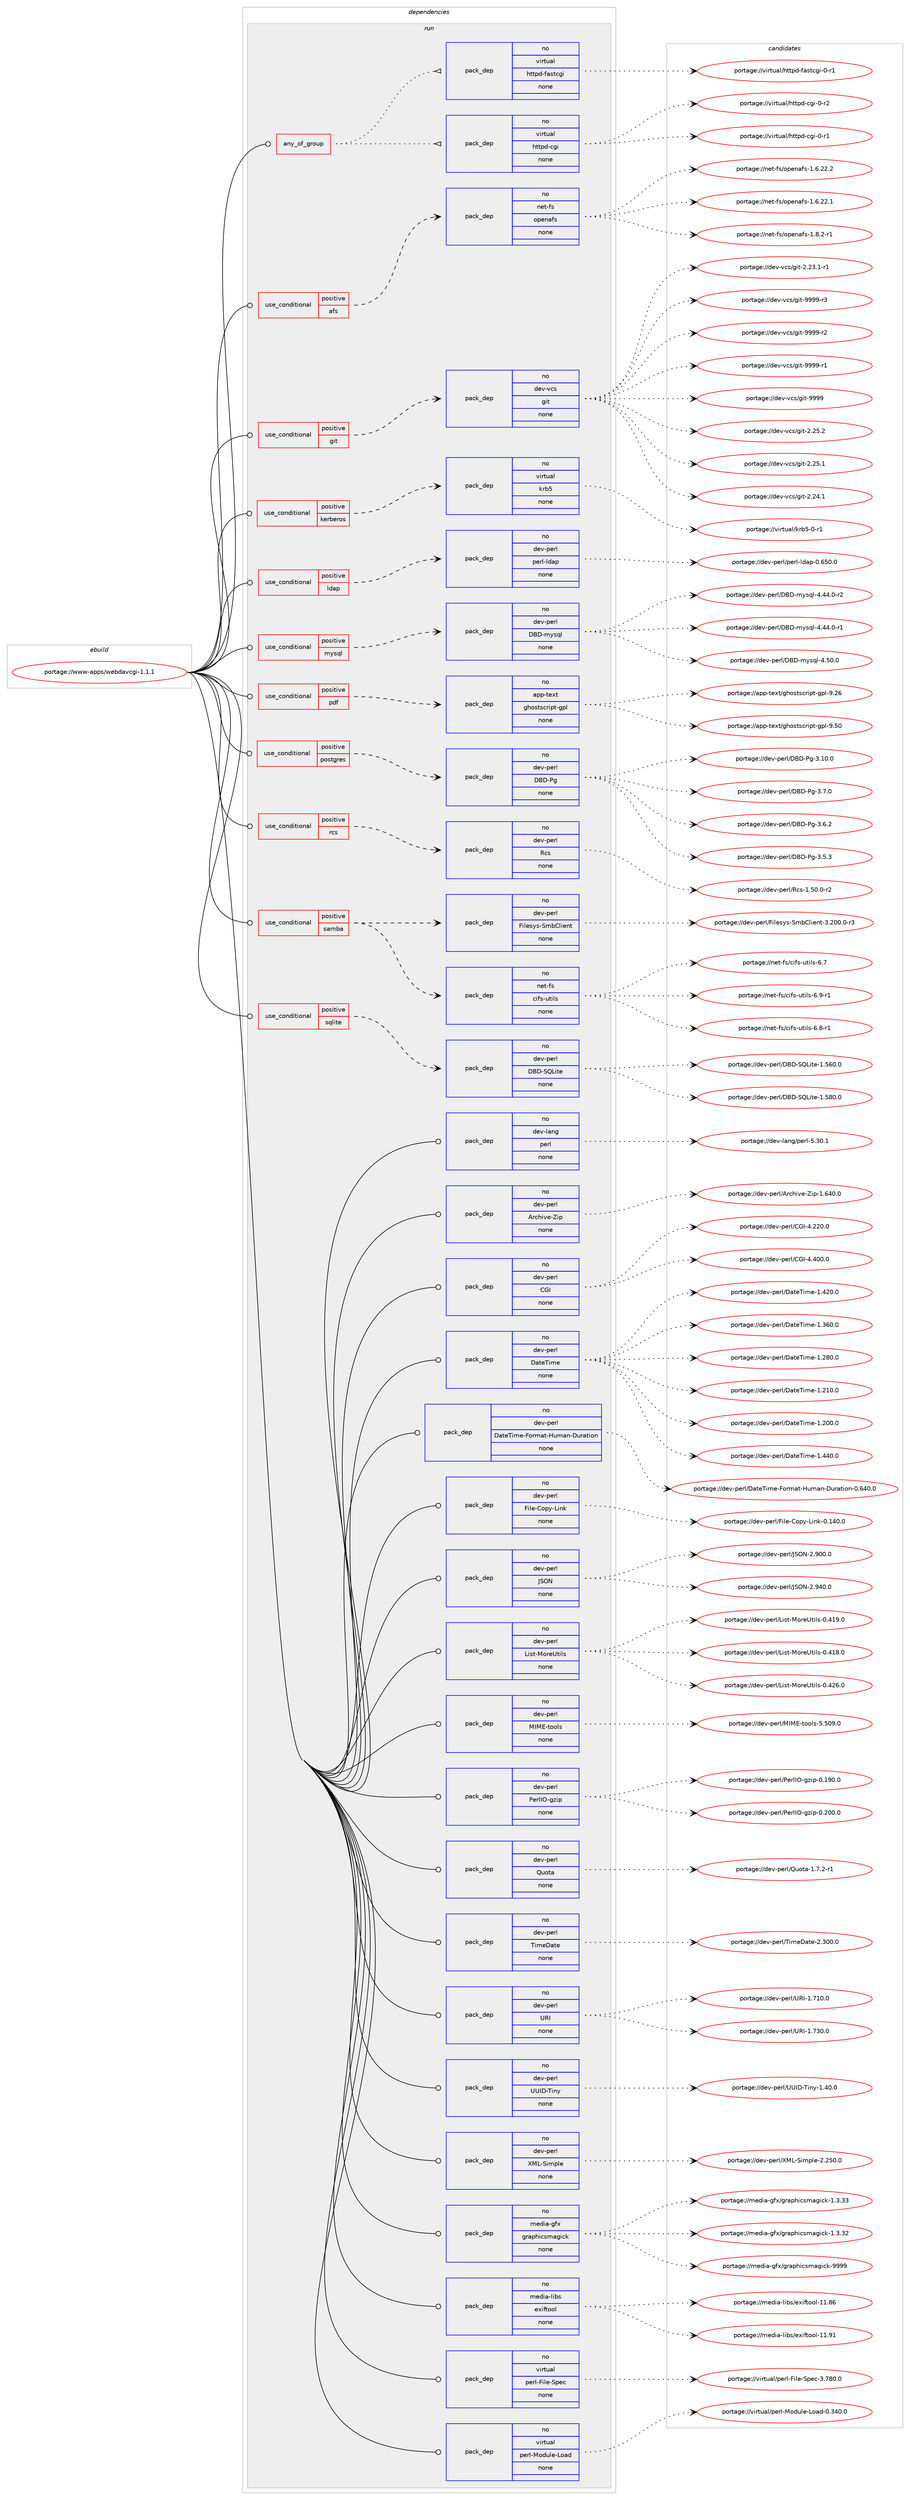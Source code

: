 digraph prolog {

# *************
# Graph options
# *************

newrank=true;
concentrate=true;
compound=true;
graph [rankdir=LR,fontname=Helvetica,fontsize=10,ranksep=1.5];#, ranksep=2.5, nodesep=0.2];
edge  [arrowhead=vee];
node  [fontname=Helvetica,fontsize=10];

# **********
# The ebuild
# **********

subgraph cluster_leftcol {
color=gray;
rank=same;
label=<<i>ebuild</i>>;
id [label="portage://www-apps/webdavcgi-1.1.1", color=red, width=4, href="../www-apps/webdavcgi-1.1.1.svg"];
}

# ****************
# The dependencies
# ****************

subgraph cluster_midcol {
color=gray;
label=<<i>dependencies</i>>;
subgraph cluster_compile {
fillcolor="#eeeeee";
style=filled;
label=<<i>compile</i>>;
}
subgraph cluster_compileandrun {
fillcolor="#eeeeee";
style=filled;
label=<<i>compile and run</i>>;
}
subgraph cluster_run {
fillcolor="#eeeeee";
style=filled;
label=<<i>run</i>>;
subgraph any39 {
dependency6268 [label=<<TABLE BORDER="0" CELLBORDER="1" CELLSPACING="0" CELLPADDING="4"><TR><TD CELLPADDING="10">any_of_group</TD></TR></TABLE>>, shape=none, color=red];subgraph pack5376 {
dependency6269 [label=<<TABLE BORDER="0" CELLBORDER="1" CELLSPACING="0" CELLPADDING="4" WIDTH="220"><TR><TD ROWSPAN="6" CELLPADDING="30">pack_dep</TD></TR><TR><TD WIDTH="110">no</TD></TR><TR><TD>virtual</TD></TR><TR><TD>httpd-cgi</TD></TR><TR><TD>none</TD></TR><TR><TD></TD></TR></TABLE>>, shape=none, color=blue];
}
dependency6268:e -> dependency6269:w [weight=20,style="dotted",arrowhead="oinv"];
subgraph pack5377 {
dependency6270 [label=<<TABLE BORDER="0" CELLBORDER="1" CELLSPACING="0" CELLPADDING="4" WIDTH="220"><TR><TD ROWSPAN="6" CELLPADDING="30">pack_dep</TD></TR><TR><TD WIDTH="110">no</TD></TR><TR><TD>virtual</TD></TR><TR><TD>httpd-fastcgi</TD></TR><TR><TD>none</TD></TR><TR><TD></TD></TR></TABLE>>, shape=none, color=blue];
}
dependency6268:e -> dependency6270:w [weight=20,style="dotted",arrowhead="oinv"];
}
id:e -> dependency6268:w [weight=20,style="solid",arrowhead="odot"];
subgraph cond853 {
dependency6271 [label=<<TABLE BORDER="0" CELLBORDER="1" CELLSPACING="0" CELLPADDING="4"><TR><TD ROWSPAN="3" CELLPADDING="10">use_conditional</TD></TR><TR><TD>positive</TD></TR><TR><TD>afs</TD></TR></TABLE>>, shape=none, color=red];
subgraph pack5378 {
dependency6272 [label=<<TABLE BORDER="0" CELLBORDER="1" CELLSPACING="0" CELLPADDING="4" WIDTH="220"><TR><TD ROWSPAN="6" CELLPADDING="30">pack_dep</TD></TR><TR><TD WIDTH="110">no</TD></TR><TR><TD>net-fs</TD></TR><TR><TD>openafs</TD></TR><TR><TD>none</TD></TR><TR><TD></TD></TR></TABLE>>, shape=none, color=blue];
}
dependency6271:e -> dependency6272:w [weight=20,style="dashed",arrowhead="vee"];
}
id:e -> dependency6271:w [weight=20,style="solid",arrowhead="odot"];
subgraph cond854 {
dependency6273 [label=<<TABLE BORDER="0" CELLBORDER="1" CELLSPACING="0" CELLPADDING="4"><TR><TD ROWSPAN="3" CELLPADDING="10">use_conditional</TD></TR><TR><TD>positive</TD></TR><TR><TD>git</TD></TR></TABLE>>, shape=none, color=red];
subgraph pack5379 {
dependency6274 [label=<<TABLE BORDER="0" CELLBORDER="1" CELLSPACING="0" CELLPADDING="4" WIDTH="220"><TR><TD ROWSPAN="6" CELLPADDING="30">pack_dep</TD></TR><TR><TD WIDTH="110">no</TD></TR><TR><TD>dev-vcs</TD></TR><TR><TD>git</TD></TR><TR><TD>none</TD></TR><TR><TD></TD></TR></TABLE>>, shape=none, color=blue];
}
dependency6273:e -> dependency6274:w [weight=20,style="dashed",arrowhead="vee"];
}
id:e -> dependency6273:w [weight=20,style="solid",arrowhead="odot"];
subgraph cond855 {
dependency6275 [label=<<TABLE BORDER="0" CELLBORDER="1" CELLSPACING="0" CELLPADDING="4"><TR><TD ROWSPAN="3" CELLPADDING="10">use_conditional</TD></TR><TR><TD>positive</TD></TR><TR><TD>kerberos</TD></TR></TABLE>>, shape=none, color=red];
subgraph pack5380 {
dependency6276 [label=<<TABLE BORDER="0" CELLBORDER="1" CELLSPACING="0" CELLPADDING="4" WIDTH="220"><TR><TD ROWSPAN="6" CELLPADDING="30">pack_dep</TD></TR><TR><TD WIDTH="110">no</TD></TR><TR><TD>virtual</TD></TR><TR><TD>krb5</TD></TR><TR><TD>none</TD></TR><TR><TD></TD></TR></TABLE>>, shape=none, color=blue];
}
dependency6275:e -> dependency6276:w [weight=20,style="dashed",arrowhead="vee"];
}
id:e -> dependency6275:w [weight=20,style="solid",arrowhead="odot"];
subgraph cond856 {
dependency6277 [label=<<TABLE BORDER="0" CELLBORDER="1" CELLSPACING="0" CELLPADDING="4"><TR><TD ROWSPAN="3" CELLPADDING="10">use_conditional</TD></TR><TR><TD>positive</TD></TR><TR><TD>ldap</TD></TR></TABLE>>, shape=none, color=red];
subgraph pack5381 {
dependency6278 [label=<<TABLE BORDER="0" CELLBORDER="1" CELLSPACING="0" CELLPADDING="4" WIDTH="220"><TR><TD ROWSPAN="6" CELLPADDING="30">pack_dep</TD></TR><TR><TD WIDTH="110">no</TD></TR><TR><TD>dev-perl</TD></TR><TR><TD>perl-ldap</TD></TR><TR><TD>none</TD></TR><TR><TD></TD></TR></TABLE>>, shape=none, color=blue];
}
dependency6277:e -> dependency6278:w [weight=20,style="dashed",arrowhead="vee"];
}
id:e -> dependency6277:w [weight=20,style="solid",arrowhead="odot"];
subgraph cond857 {
dependency6279 [label=<<TABLE BORDER="0" CELLBORDER="1" CELLSPACING="0" CELLPADDING="4"><TR><TD ROWSPAN="3" CELLPADDING="10">use_conditional</TD></TR><TR><TD>positive</TD></TR><TR><TD>mysql</TD></TR></TABLE>>, shape=none, color=red];
subgraph pack5382 {
dependency6280 [label=<<TABLE BORDER="0" CELLBORDER="1" CELLSPACING="0" CELLPADDING="4" WIDTH="220"><TR><TD ROWSPAN="6" CELLPADDING="30">pack_dep</TD></TR><TR><TD WIDTH="110">no</TD></TR><TR><TD>dev-perl</TD></TR><TR><TD>DBD-mysql</TD></TR><TR><TD>none</TD></TR><TR><TD></TD></TR></TABLE>>, shape=none, color=blue];
}
dependency6279:e -> dependency6280:w [weight=20,style="dashed",arrowhead="vee"];
}
id:e -> dependency6279:w [weight=20,style="solid",arrowhead="odot"];
subgraph cond858 {
dependency6281 [label=<<TABLE BORDER="0" CELLBORDER="1" CELLSPACING="0" CELLPADDING="4"><TR><TD ROWSPAN="3" CELLPADDING="10">use_conditional</TD></TR><TR><TD>positive</TD></TR><TR><TD>pdf</TD></TR></TABLE>>, shape=none, color=red];
subgraph pack5383 {
dependency6282 [label=<<TABLE BORDER="0" CELLBORDER="1" CELLSPACING="0" CELLPADDING="4" WIDTH="220"><TR><TD ROWSPAN="6" CELLPADDING="30">pack_dep</TD></TR><TR><TD WIDTH="110">no</TD></TR><TR><TD>app-text</TD></TR><TR><TD>ghostscript-gpl</TD></TR><TR><TD>none</TD></TR><TR><TD></TD></TR></TABLE>>, shape=none, color=blue];
}
dependency6281:e -> dependency6282:w [weight=20,style="dashed",arrowhead="vee"];
}
id:e -> dependency6281:w [weight=20,style="solid",arrowhead="odot"];
subgraph cond859 {
dependency6283 [label=<<TABLE BORDER="0" CELLBORDER="1" CELLSPACING="0" CELLPADDING="4"><TR><TD ROWSPAN="3" CELLPADDING="10">use_conditional</TD></TR><TR><TD>positive</TD></TR><TR><TD>postgres</TD></TR></TABLE>>, shape=none, color=red];
subgraph pack5384 {
dependency6284 [label=<<TABLE BORDER="0" CELLBORDER="1" CELLSPACING="0" CELLPADDING="4" WIDTH="220"><TR><TD ROWSPAN="6" CELLPADDING="30">pack_dep</TD></TR><TR><TD WIDTH="110">no</TD></TR><TR><TD>dev-perl</TD></TR><TR><TD>DBD-Pg</TD></TR><TR><TD>none</TD></TR><TR><TD></TD></TR></TABLE>>, shape=none, color=blue];
}
dependency6283:e -> dependency6284:w [weight=20,style="dashed",arrowhead="vee"];
}
id:e -> dependency6283:w [weight=20,style="solid",arrowhead="odot"];
subgraph cond860 {
dependency6285 [label=<<TABLE BORDER="0" CELLBORDER="1" CELLSPACING="0" CELLPADDING="4"><TR><TD ROWSPAN="3" CELLPADDING="10">use_conditional</TD></TR><TR><TD>positive</TD></TR><TR><TD>rcs</TD></TR></TABLE>>, shape=none, color=red];
subgraph pack5385 {
dependency6286 [label=<<TABLE BORDER="0" CELLBORDER="1" CELLSPACING="0" CELLPADDING="4" WIDTH="220"><TR><TD ROWSPAN="6" CELLPADDING="30">pack_dep</TD></TR><TR><TD WIDTH="110">no</TD></TR><TR><TD>dev-perl</TD></TR><TR><TD>Rcs</TD></TR><TR><TD>none</TD></TR><TR><TD></TD></TR></TABLE>>, shape=none, color=blue];
}
dependency6285:e -> dependency6286:w [weight=20,style="dashed",arrowhead="vee"];
}
id:e -> dependency6285:w [weight=20,style="solid",arrowhead="odot"];
subgraph cond861 {
dependency6287 [label=<<TABLE BORDER="0" CELLBORDER="1" CELLSPACING="0" CELLPADDING="4"><TR><TD ROWSPAN="3" CELLPADDING="10">use_conditional</TD></TR><TR><TD>positive</TD></TR><TR><TD>samba</TD></TR></TABLE>>, shape=none, color=red];
subgraph pack5386 {
dependency6288 [label=<<TABLE BORDER="0" CELLBORDER="1" CELLSPACING="0" CELLPADDING="4" WIDTH="220"><TR><TD ROWSPAN="6" CELLPADDING="30">pack_dep</TD></TR><TR><TD WIDTH="110">no</TD></TR><TR><TD>net-fs</TD></TR><TR><TD>cifs-utils</TD></TR><TR><TD>none</TD></TR><TR><TD></TD></TR></TABLE>>, shape=none, color=blue];
}
dependency6287:e -> dependency6288:w [weight=20,style="dashed",arrowhead="vee"];
subgraph pack5387 {
dependency6289 [label=<<TABLE BORDER="0" CELLBORDER="1" CELLSPACING="0" CELLPADDING="4" WIDTH="220"><TR><TD ROWSPAN="6" CELLPADDING="30">pack_dep</TD></TR><TR><TD WIDTH="110">no</TD></TR><TR><TD>dev-perl</TD></TR><TR><TD>Filesys-SmbClient</TD></TR><TR><TD>none</TD></TR><TR><TD></TD></TR></TABLE>>, shape=none, color=blue];
}
dependency6287:e -> dependency6289:w [weight=20,style="dashed",arrowhead="vee"];
}
id:e -> dependency6287:w [weight=20,style="solid",arrowhead="odot"];
subgraph cond862 {
dependency6290 [label=<<TABLE BORDER="0" CELLBORDER="1" CELLSPACING="0" CELLPADDING="4"><TR><TD ROWSPAN="3" CELLPADDING="10">use_conditional</TD></TR><TR><TD>positive</TD></TR><TR><TD>sqlite</TD></TR></TABLE>>, shape=none, color=red];
subgraph pack5388 {
dependency6291 [label=<<TABLE BORDER="0" CELLBORDER="1" CELLSPACING="0" CELLPADDING="4" WIDTH="220"><TR><TD ROWSPAN="6" CELLPADDING="30">pack_dep</TD></TR><TR><TD WIDTH="110">no</TD></TR><TR><TD>dev-perl</TD></TR><TR><TD>DBD-SQLite</TD></TR><TR><TD>none</TD></TR><TR><TD></TD></TR></TABLE>>, shape=none, color=blue];
}
dependency6290:e -> dependency6291:w [weight=20,style="dashed",arrowhead="vee"];
}
id:e -> dependency6290:w [weight=20,style="solid",arrowhead="odot"];
subgraph pack5389 {
dependency6292 [label=<<TABLE BORDER="0" CELLBORDER="1" CELLSPACING="0" CELLPADDING="4" WIDTH="220"><TR><TD ROWSPAN="6" CELLPADDING="30">pack_dep</TD></TR><TR><TD WIDTH="110">no</TD></TR><TR><TD>dev-lang</TD></TR><TR><TD>perl</TD></TR><TR><TD>none</TD></TR><TR><TD></TD></TR></TABLE>>, shape=none, color=blue];
}
id:e -> dependency6292:w [weight=20,style="solid",arrowhead="odot"];
subgraph pack5390 {
dependency6293 [label=<<TABLE BORDER="0" CELLBORDER="1" CELLSPACING="0" CELLPADDING="4" WIDTH="220"><TR><TD ROWSPAN="6" CELLPADDING="30">pack_dep</TD></TR><TR><TD WIDTH="110">no</TD></TR><TR><TD>dev-perl</TD></TR><TR><TD>Archive-Zip</TD></TR><TR><TD>none</TD></TR><TR><TD></TD></TR></TABLE>>, shape=none, color=blue];
}
id:e -> dependency6293:w [weight=20,style="solid",arrowhead="odot"];
subgraph pack5391 {
dependency6294 [label=<<TABLE BORDER="0" CELLBORDER="1" CELLSPACING="0" CELLPADDING="4" WIDTH="220"><TR><TD ROWSPAN="6" CELLPADDING="30">pack_dep</TD></TR><TR><TD WIDTH="110">no</TD></TR><TR><TD>dev-perl</TD></TR><TR><TD>CGI</TD></TR><TR><TD>none</TD></TR><TR><TD></TD></TR></TABLE>>, shape=none, color=blue];
}
id:e -> dependency6294:w [weight=20,style="solid",arrowhead="odot"];
subgraph pack5392 {
dependency6295 [label=<<TABLE BORDER="0" CELLBORDER="1" CELLSPACING="0" CELLPADDING="4" WIDTH="220"><TR><TD ROWSPAN="6" CELLPADDING="30">pack_dep</TD></TR><TR><TD WIDTH="110">no</TD></TR><TR><TD>dev-perl</TD></TR><TR><TD>DateTime</TD></TR><TR><TD>none</TD></TR><TR><TD></TD></TR></TABLE>>, shape=none, color=blue];
}
id:e -> dependency6295:w [weight=20,style="solid",arrowhead="odot"];
subgraph pack5393 {
dependency6296 [label=<<TABLE BORDER="0" CELLBORDER="1" CELLSPACING="0" CELLPADDING="4" WIDTH="220"><TR><TD ROWSPAN="6" CELLPADDING="30">pack_dep</TD></TR><TR><TD WIDTH="110">no</TD></TR><TR><TD>dev-perl</TD></TR><TR><TD>DateTime-Format-Human-Duration</TD></TR><TR><TD>none</TD></TR><TR><TD></TD></TR></TABLE>>, shape=none, color=blue];
}
id:e -> dependency6296:w [weight=20,style="solid",arrowhead="odot"];
subgraph pack5394 {
dependency6297 [label=<<TABLE BORDER="0" CELLBORDER="1" CELLSPACING="0" CELLPADDING="4" WIDTH="220"><TR><TD ROWSPAN="6" CELLPADDING="30">pack_dep</TD></TR><TR><TD WIDTH="110">no</TD></TR><TR><TD>dev-perl</TD></TR><TR><TD>File-Copy-Link</TD></TR><TR><TD>none</TD></TR><TR><TD></TD></TR></TABLE>>, shape=none, color=blue];
}
id:e -> dependency6297:w [weight=20,style="solid",arrowhead="odot"];
subgraph pack5395 {
dependency6298 [label=<<TABLE BORDER="0" CELLBORDER="1" CELLSPACING="0" CELLPADDING="4" WIDTH="220"><TR><TD ROWSPAN="6" CELLPADDING="30">pack_dep</TD></TR><TR><TD WIDTH="110">no</TD></TR><TR><TD>dev-perl</TD></TR><TR><TD>JSON</TD></TR><TR><TD>none</TD></TR><TR><TD></TD></TR></TABLE>>, shape=none, color=blue];
}
id:e -> dependency6298:w [weight=20,style="solid",arrowhead="odot"];
subgraph pack5396 {
dependency6299 [label=<<TABLE BORDER="0" CELLBORDER="1" CELLSPACING="0" CELLPADDING="4" WIDTH="220"><TR><TD ROWSPAN="6" CELLPADDING="30">pack_dep</TD></TR><TR><TD WIDTH="110">no</TD></TR><TR><TD>dev-perl</TD></TR><TR><TD>List-MoreUtils</TD></TR><TR><TD>none</TD></TR><TR><TD></TD></TR></TABLE>>, shape=none, color=blue];
}
id:e -> dependency6299:w [weight=20,style="solid",arrowhead="odot"];
subgraph pack5397 {
dependency6300 [label=<<TABLE BORDER="0" CELLBORDER="1" CELLSPACING="0" CELLPADDING="4" WIDTH="220"><TR><TD ROWSPAN="6" CELLPADDING="30">pack_dep</TD></TR><TR><TD WIDTH="110">no</TD></TR><TR><TD>dev-perl</TD></TR><TR><TD>MIME-tools</TD></TR><TR><TD>none</TD></TR><TR><TD></TD></TR></TABLE>>, shape=none, color=blue];
}
id:e -> dependency6300:w [weight=20,style="solid",arrowhead="odot"];
subgraph pack5398 {
dependency6301 [label=<<TABLE BORDER="0" CELLBORDER="1" CELLSPACING="0" CELLPADDING="4" WIDTH="220"><TR><TD ROWSPAN="6" CELLPADDING="30">pack_dep</TD></TR><TR><TD WIDTH="110">no</TD></TR><TR><TD>dev-perl</TD></TR><TR><TD>PerlIO-gzip</TD></TR><TR><TD>none</TD></TR><TR><TD></TD></TR></TABLE>>, shape=none, color=blue];
}
id:e -> dependency6301:w [weight=20,style="solid",arrowhead="odot"];
subgraph pack5399 {
dependency6302 [label=<<TABLE BORDER="0" CELLBORDER="1" CELLSPACING="0" CELLPADDING="4" WIDTH="220"><TR><TD ROWSPAN="6" CELLPADDING="30">pack_dep</TD></TR><TR><TD WIDTH="110">no</TD></TR><TR><TD>dev-perl</TD></TR><TR><TD>Quota</TD></TR><TR><TD>none</TD></TR><TR><TD></TD></TR></TABLE>>, shape=none, color=blue];
}
id:e -> dependency6302:w [weight=20,style="solid",arrowhead="odot"];
subgraph pack5400 {
dependency6303 [label=<<TABLE BORDER="0" CELLBORDER="1" CELLSPACING="0" CELLPADDING="4" WIDTH="220"><TR><TD ROWSPAN="6" CELLPADDING="30">pack_dep</TD></TR><TR><TD WIDTH="110">no</TD></TR><TR><TD>dev-perl</TD></TR><TR><TD>TimeDate</TD></TR><TR><TD>none</TD></TR><TR><TD></TD></TR></TABLE>>, shape=none, color=blue];
}
id:e -> dependency6303:w [weight=20,style="solid",arrowhead="odot"];
subgraph pack5401 {
dependency6304 [label=<<TABLE BORDER="0" CELLBORDER="1" CELLSPACING="0" CELLPADDING="4" WIDTH="220"><TR><TD ROWSPAN="6" CELLPADDING="30">pack_dep</TD></TR><TR><TD WIDTH="110">no</TD></TR><TR><TD>dev-perl</TD></TR><TR><TD>URI</TD></TR><TR><TD>none</TD></TR><TR><TD></TD></TR></TABLE>>, shape=none, color=blue];
}
id:e -> dependency6304:w [weight=20,style="solid",arrowhead="odot"];
subgraph pack5402 {
dependency6305 [label=<<TABLE BORDER="0" CELLBORDER="1" CELLSPACING="0" CELLPADDING="4" WIDTH="220"><TR><TD ROWSPAN="6" CELLPADDING="30">pack_dep</TD></TR><TR><TD WIDTH="110">no</TD></TR><TR><TD>dev-perl</TD></TR><TR><TD>UUID-Tiny</TD></TR><TR><TD>none</TD></TR><TR><TD></TD></TR></TABLE>>, shape=none, color=blue];
}
id:e -> dependency6305:w [weight=20,style="solid",arrowhead="odot"];
subgraph pack5403 {
dependency6306 [label=<<TABLE BORDER="0" CELLBORDER="1" CELLSPACING="0" CELLPADDING="4" WIDTH="220"><TR><TD ROWSPAN="6" CELLPADDING="30">pack_dep</TD></TR><TR><TD WIDTH="110">no</TD></TR><TR><TD>dev-perl</TD></TR><TR><TD>XML-Simple</TD></TR><TR><TD>none</TD></TR><TR><TD></TD></TR></TABLE>>, shape=none, color=blue];
}
id:e -> dependency6306:w [weight=20,style="solid",arrowhead="odot"];
subgraph pack5404 {
dependency6307 [label=<<TABLE BORDER="0" CELLBORDER="1" CELLSPACING="0" CELLPADDING="4" WIDTH="220"><TR><TD ROWSPAN="6" CELLPADDING="30">pack_dep</TD></TR><TR><TD WIDTH="110">no</TD></TR><TR><TD>media-gfx</TD></TR><TR><TD>graphicsmagick</TD></TR><TR><TD>none</TD></TR><TR><TD></TD></TR></TABLE>>, shape=none, color=blue];
}
id:e -> dependency6307:w [weight=20,style="solid",arrowhead="odot"];
subgraph pack5405 {
dependency6308 [label=<<TABLE BORDER="0" CELLBORDER="1" CELLSPACING="0" CELLPADDING="4" WIDTH="220"><TR><TD ROWSPAN="6" CELLPADDING="30">pack_dep</TD></TR><TR><TD WIDTH="110">no</TD></TR><TR><TD>media-libs</TD></TR><TR><TD>exiftool</TD></TR><TR><TD>none</TD></TR><TR><TD></TD></TR></TABLE>>, shape=none, color=blue];
}
id:e -> dependency6308:w [weight=20,style="solid",arrowhead="odot"];
subgraph pack5406 {
dependency6309 [label=<<TABLE BORDER="0" CELLBORDER="1" CELLSPACING="0" CELLPADDING="4" WIDTH="220"><TR><TD ROWSPAN="6" CELLPADDING="30">pack_dep</TD></TR><TR><TD WIDTH="110">no</TD></TR><TR><TD>virtual</TD></TR><TR><TD>perl-File-Spec</TD></TR><TR><TD>none</TD></TR><TR><TD></TD></TR></TABLE>>, shape=none, color=blue];
}
id:e -> dependency6309:w [weight=20,style="solid",arrowhead="odot"];
subgraph pack5407 {
dependency6310 [label=<<TABLE BORDER="0" CELLBORDER="1" CELLSPACING="0" CELLPADDING="4" WIDTH="220"><TR><TD ROWSPAN="6" CELLPADDING="30">pack_dep</TD></TR><TR><TD WIDTH="110">no</TD></TR><TR><TD>virtual</TD></TR><TR><TD>perl-Module-Load</TD></TR><TR><TD>none</TD></TR><TR><TD></TD></TR></TABLE>>, shape=none, color=blue];
}
id:e -> dependency6310:w [weight=20,style="solid",arrowhead="odot"];
}
}

# **************
# The candidates
# **************

subgraph cluster_choices {
rank=same;
color=gray;
label=<<i>candidates</i>>;

subgraph choice5376 {
color=black;
nodesep=1;
choice1181051141161179710847104116116112100459910310545484511450 [label="portage://virtual/httpd-cgi-0-r2", color=red, width=4,href="../virtual/httpd-cgi-0-r2.svg"];
choice1181051141161179710847104116116112100459910310545484511449 [label="portage://virtual/httpd-cgi-0-r1", color=red, width=4,href="../virtual/httpd-cgi-0-r1.svg"];
dependency6269:e -> choice1181051141161179710847104116116112100459910310545484511450:w [style=dotted,weight="100"];
dependency6269:e -> choice1181051141161179710847104116116112100459910310545484511449:w [style=dotted,weight="100"];
}
subgraph choice5377 {
color=black;
nodesep=1;
choice118105114116117971084710411611611210045102971151169910310545484511449 [label="portage://virtual/httpd-fastcgi-0-r1", color=red, width=4,href="../virtual/httpd-fastcgi-0-r1.svg"];
dependency6270:e -> choice118105114116117971084710411611611210045102971151169910310545484511449:w [style=dotted,weight="100"];
}
subgraph choice5378 {
color=black;
nodesep=1;
choice1101011164510211547111112101110971021154549465646504511449 [label="portage://net-fs/openafs-1.8.2-r1", color=red, width=4,href="../net-fs/openafs-1.8.2-r1.svg"];
choice110101116451021154711111210111097102115454946544650504650 [label="portage://net-fs/openafs-1.6.22.2", color=red, width=4,href="../net-fs/openafs-1.6.22.2.svg"];
choice110101116451021154711111210111097102115454946544650504649 [label="portage://net-fs/openafs-1.6.22.1", color=red, width=4,href="../net-fs/openafs-1.6.22.1.svg"];
dependency6272:e -> choice1101011164510211547111112101110971021154549465646504511449:w [style=dotted,weight="100"];
dependency6272:e -> choice110101116451021154711111210111097102115454946544650504650:w [style=dotted,weight="100"];
dependency6272:e -> choice110101116451021154711111210111097102115454946544650504649:w [style=dotted,weight="100"];
}
subgraph choice5379 {
color=black;
nodesep=1;
choice10010111845118991154710310511645575757574511451 [label="portage://dev-vcs/git-9999-r3", color=red, width=4,href="../dev-vcs/git-9999-r3.svg"];
choice10010111845118991154710310511645575757574511450 [label="portage://dev-vcs/git-9999-r2", color=red, width=4,href="../dev-vcs/git-9999-r2.svg"];
choice10010111845118991154710310511645575757574511449 [label="portage://dev-vcs/git-9999-r1", color=red, width=4,href="../dev-vcs/git-9999-r1.svg"];
choice1001011184511899115471031051164557575757 [label="portage://dev-vcs/git-9999", color=red, width=4,href="../dev-vcs/git-9999.svg"];
choice10010111845118991154710310511645504650534650 [label="portage://dev-vcs/git-2.25.2", color=red, width=4,href="../dev-vcs/git-2.25.2.svg"];
choice10010111845118991154710310511645504650534649 [label="portage://dev-vcs/git-2.25.1", color=red, width=4,href="../dev-vcs/git-2.25.1.svg"];
choice10010111845118991154710310511645504650524649 [label="portage://dev-vcs/git-2.24.1", color=red, width=4,href="../dev-vcs/git-2.24.1.svg"];
choice100101118451189911547103105116455046505146494511449 [label="portage://dev-vcs/git-2.23.1-r1", color=red, width=4,href="../dev-vcs/git-2.23.1-r1.svg"];
dependency6274:e -> choice10010111845118991154710310511645575757574511451:w [style=dotted,weight="100"];
dependency6274:e -> choice10010111845118991154710310511645575757574511450:w [style=dotted,weight="100"];
dependency6274:e -> choice10010111845118991154710310511645575757574511449:w [style=dotted,weight="100"];
dependency6274:e -> choice1001011184511899115471031051164557575757:w [style=dotted,weight="100"];
dependency6274:e -> choice10010111845118991154710310511645504650534650:w [style=dotted,weight="100"];
dependency6274:e -> choice10010111845118991154710310511645504650534649:w [style=dotted,weight="100"];
dependency6274:e -> choice10010111845118991154710310511645504650524649:w [style=dotted,weight="100"];
dependency6274:e -> choice100101118451189911547103105116455046505146494511449:w [style=dotted,weight="100"];
}
subgraph choice5380 {
color=black;
nodesep=1;
choice1181051141161179710847107114985345484511449 [label="portage://virtual/krb5-0-r1", color=red, width=4,href="../virtual/krb5-0-r1.svg"];
dependency6276:e -> choice1181051141161179710847107114985345484511449:w [style=dotted,weight="100"];
}
subgraph choice5381 {
color=black;
nodesep=1;
choice100101118451121011141084711210111410845108100971124548465453484648 [label="portage://dev-perl/perl-ldap-0.650.0", color=red, width=4,href="../dev-perl/perl-ldap-0.650.0.svg"];
dependency6278:e -> choice100101118451121011141084711210111410845108100971124548465453484648:w [style=dotted,weight="100"];
}
subgraph choice5382 {
color=black;
nodesep=1;
choice10010111845112101114108476866684510912111511310845524653484648 [label="portage://dev-perl/DBD-mysql-4.50.0", color=red, width=4,href="../dev-perl/DBD-mysql-4.50.0.svg"];
choice100101118451121011141084768666845109121115113108455246525246484511450 [label="portage://dev-perl/DBD-mysql-4.44.0-r2", color=red, width=4,href="../dev-perl/DBD-mysql-4.44.0-r2.svg"];
choice100101118451121011141084768666845109121115113108455246525246484511449 [label="portage://dev-perl/DBD-mysql-4.44.0-r1", color=red, width=4,href="../dev-perl/DBD-mysql-4.44.0-r1.svg"];
dependency6280:e -> choice10010111845112101114108476866684510912111511310845524653484648:w [style=dotted,weight="100"];
dependency6280:e -> choice100101118451121011141084768666845109121115113108455246525246484511450:w [style=dotted,weight="100"];
dependency6280:e -> choice100101118451121011141084768666845109121115113108455246525246484511449:w [style=dotted,weight="100"];
}
subgraph choice5383 {
color=black;
nodesep=1;
choice97112112451161011201164710310411111511611599114105112116451031121084557465348 [label="portage://app-text/ghostscript-gpl-9.50", color=red, width=4,href="../app-text/ghostscript-gpl-9.50.svg"];
choice97112112451161011201164710310411111511611599114105112116451031121084557465054 [label="portage://app-text/ghostscript-gpl-9.26", color=red, width=4,href="../app-text/ghostscript-gpl-9.26.svg"];
dependency6282:e -> choice97112112451161011201164710310411111511611599114105112116451031121084557465348:w [style=dotted,weight="100"];
dependency6282:e -> choice97112112451161011201164710310411111511611599114105112116451031121084557465054:w [style=dotted,weight="100"];
}
subgraph choice5384 {
color=black;
nodesep=1;
choice10010111845112101114108476866684580103455146554648 [label="portage://dev-perl/DBD-Pg-3.7.0", color=red, width=4,href="../dev-perl/DBD-Pg-3.7.0.svg"];
choice10010111845112101114108476866684580103455146544650 [label="portage://dev-perl/DBD-Pg-3.6.2", color=red, width=4,href="../dev-perl/DBD-Pg-3.6.2.svg"];
choice10010111845112101114108476866684580103455146534651 [label="portage://dev-perl/DBD-Pg-3.5.3", color=red, width=4,href="../dev-perl/DBD-Pg-3.5.3.svg"];
choice1001011184511210111410847686668458010345514649484648 [label="portage://dev-perl/DBD-Pg-3.10.0", color=red, width=4,href="../dev-perl/DBD-Pg-3.10.0.svg"];
dependency6284:e -> choice10010111845112101114108476866684580103455146554648:w [style=dotted,weight="100"];
dependency6284:e -> choice10010111845112101114108476866684580103455146544650:w [style=dotted,weight="100"];
dependency6284:e -> choice10010111845112101114108476866684580103455146534651:w [style=dotted,weight="100"];
dependency6284:e -> choice1001011184511210111410847686668458010345514649484648:w [style=dotted,weight="100"];
}
subgraph choice5385 {
color=black;
nodesep=1;
choice10010111845112101114108478299115454946534846484511450 [label="portage://dev-perl/Rcs-1.50.0-r2", color=red, width=4,href="../dev-perl/Rcs-1.50.0-r2.svg"];
dependency6286:e -> choice10010111845112101114108478299115454946534846484511450:w [style=dotted,weight="100"];
}
subgraph choice5386 {
color=black;
nodesep=1;
choice11010111645102115479910510211545117116105108115455446574511449 [label="portage://net-fs/cifs-utils-6.9-r1", color=red, width=4,href="../net-fs/cifs-utils-6.9-r1.svg"];
choice11010111645102115479910510211545117116105108115455446564511449 [label="portage://net-fs/cifs-utils-6.8-r1", color=red, width=4,href="../net-fs/cifs-utils-6.8-r1.svg"];
choice1101011164510211547991051021154511711610510811545544655 [label="portage://net-fs/cifs-utils-6.7", color=red, width=4,href="../net-fs/cifs-utils-6.7.svg"];
dependency6288:e -> choice11010111645102115479910510211545117116105108115455446574511449:w [style=dotted,weight="100"];
dependency6288:e -> choice11010111645102115479910510211545117116105108115455446564511449:w [style=dotted,weight="100"];
dependency6288:e -> choice1101011164510211547991051021154511711610510811545544655:w [style=dotted,weight="100"];
}
subgraph choice5387 {
color=black;
nodesep=1;
choice1001011184511210111410847701051081011151211154583109986710810510111011645514650484846484511451 [label="portage://dev-perl/Filesys-SmbClient-3.200.0-r3", color=red, width=4,href="../dev-perl/Filesys-SmbClient-3.200.0-r3.svg"];
dependency6289:e -> choice1001011184511210111410847701051081011151211154583109986710810510111011645514650484846484511451:w [style=dotted,weight="100"];
}
subgraph choice5388 {
color=black;
nodesep=1;
choice1001011184511210111410847686668458381761051161014549465356484648 [label="portage://dev-perl/DBD-SQLite-1.580.0", color=red, width=4,href="../dev-perl/DBD-SQLite-1.580.0.svg"];
choice1001011184511210111410847686668458381761051161014549465354484648 [label="portage://dev-perl/DBD-SQLite-1.560.0", color=red, width=4,href="../dev-perl/DBD-SQLite-1.560.0.svg"];
dependency6291:e -> choice1001011184511210111410847686668458381761051161014549465356484648:w [style=dotted,weight="100"];
dependency6291:e -> choice1001011184511210111410847686668458381761051161014549465354484648:w [style=dotted,weight="100"];
}
subgraph choice5389 {
color=black;
nodesep=1;
choice10010111845108971101034711210111410845534651484649 [label="portage://dev-lang/perl-5.30.1", color=red, width=4,href="../dev-lang/perl-5.30.1.svg"];
dependency6292:e -> choice10010111845108971101034711210111410845534651484649:w [style=dotted,weight="100"];
}
subgraph choice5390 {
color=black;
nodesep=1;
choice1001011184511210111410847651149910410511810145901051124549465452484648 [label="portage://dev-perl/Archive-Zip-1.640.0", color=red, width=4,href="../dev-perl/Archive-Zip-1.640.0.svg"];
dependency6293:e -> choice1001011184511210111410847651149910410511810145901051124549465452484648:w [style=dotted,weight="100"];
}
subgraph choice5391 {
color=black;
nodesep=1;
choice10010111845112101114108476771734552465248484648 [label="portage://dev-perl/CGI-4.400.0", color=red, width=4,href="../dev-perl/CGI-4.400.0.svg"];
choice10010111845112101114108476771734552465050484648 [label="portage://dev-perl/CGI-4.220.0", color=red, width=4,href="../dev-perl/CGI-4.220.0.svg"];
dependency6294:e -> choice10010111845112101114108476771734552465248484648:w [style=dotted,weight="100"];
dependency6294:e -> choice10010111845112101114108476771734552465050484648:w [style=dotted,weight="100"];
}
subgraph choice5392 {
color=black;
nodesep=1;
choice10010111845112101114108476897116101841051091014549465252484648 [label="portage://dev-perl/DateTime-1.440.0", color=red, width=4,href="../dev-perl/DateTime-1.440.0.svg"];
choice10010111845112101114108476897116101841051091014549465250484648 [label="portage://dev-perl/DateTime-1.420.0", color=red, width=4,href="../dev-perl/DateTime-1.420.0.svg"];
choice10010111845112101114108476897116101841051091014549465154484648 [label="portage://dev-perl/DateTime-1.360.0", color=red, width=4,href="../dev-perl/DateTime-1.360.0.svg"];
choice10010111845112101114108476897116101841051091014549465056484648 [label="portage://dev-perl/DateTime-1.280.0", color=red, width=4,href="../dev-perl/DateTime-1.280.0.svg"];
choice10010111845112101114108476897116101841051091014549465049484648 [label="portage://dev-perl/DateTime-1.210.0", color=red, width=4,href="../dev-perl/DateTime-1.210.0.svg"];
choice10010111845112101114108476897116101841051091014549465048484648 [label="portage://dev-perl/DateTime-1.200.0", color=red, width=4,href="../dev-perl/DateTime-1.200.0.svg"];
dependency6295:e -> choice10010111845112101114108476897116101841051091014549465252484648:w [style=dotted,weight="100"];
dependency6295:e -> choice10010111845112101114108476897116101841051091014549465250484648:w [style=dotted,weight="100"];
dependency6295:e -> choice10010111845112101114108476897116101841051091014549465154484648:w [style=dotted,weight="100"];
dependency6295:e -> choice10010111845112101114108476897116101841051091014549465056484648:w [style=dotted,weight="100"];
dependency6295:e -> choice10010111845112101114108476897116101841051091014549465049484648:w [style=dotted,weight="100"];
dependency6295:e -> choice10010111845112101114108476897116101841051091014549465048484648:w [style=dotted,weight="100"];
}
subgraph choice5393 {
color=black;
nodesep=1;
choice10010111845112101114108476897116101841051091014570111114109971164572117109971104568117114971161051111104548465452484648 [label="portage://dev-perl/DateTime-Format-Human-Duration-0.640.0", color=red, width=4,href="../dev-perl/DateTime-Format-Human-Duration-0.640.0.svg"];
dependency6296:e -> choice10010111845112101114108476897116101841051091014570111114109971164572117109971104568117114971161051111104548465452484648:w [style=dotted,weight="100"];
}
subgraph choice5394 {
color=black;
nodesep=1;
choice100101118451121011141084770105108101456711111212145761051101074548464952484648 [label="portage://dev-perl/File-Copy-Link-0.140.0", color=red, width=4,href="../dev-perl/File-Copy-Link-0.140.0.svg"];
dependency6297:e -> choice100101118451121011141084770105108101456711111212145761051101074548464952484648:w [style=dotted,weight="100"];
}
subgraph choice5395 {
color=black;
nodesep=1;
choice1001011184511210111410847748379784550465752484648 [label="portage://dev-perl/JSON-2.940.0", color=red, width=4,href="../dev-perl/JSON-2.940.0.svg"];
choice1001011184511210111410847748379784550465748484648 [label="portage://dev-perl/JSON-2.900.0", color=red, width=4,href="../dev-perl/JSON-2.900.0.svg"];
dependency6298:e -> choice1001011184511210111410847748379784550465752484648:w [style=dotted,weight="100"];
dependency6298:e -> choice1001011184511210111410847748379784550465748484648:w [style=dotted,weight="100"];
}
subgraph choice5396 {
color=black;
nodesep=1;
choice1001011184511210111410847761051151164577111114101851161051081154548465250544648 [label="portage://dev-perl/List-MoreUtils-0.426.0", color=red, width=4,href="../dev-perl/List-MoreUtils-0.426.0.svg"];
choice1001011184511210111410847761051151164577111114101851161051081154548465249574648 [label="portage://dev-perl/List-MoreUtils-0.419.0", color=red, width=4,href="../dev-perl/List-MoreUtils-0.419.0.svg"];
choice1001011184511210111410847761051151164577111114101851161051081154548465249564648 [label="portage://dev-perl/List-MoreUtils-0.418.0", color=red, width=4,href="../dev-perl/List-MoreUtils-0.418.0.svg"];
dependency6299:e -> choice1001011184511210111410847761051151164577111114101851161051081154548465250544648:w [style=dotted,weight="100"];
dependency6299:e -> choice1001011184511210111410847761051151164577111114101851161051081154548465249574648:w [style=dotted,weight="100"];
dependency6299:e -> choice1001011184511210111410847761051151164577111114101851161051081154548465249564648:w [style=dotted,weight="100"];
}
subgraph choice5397 {
color=black;
nodesep=1;
choice100101118451121011141084777737769451161111111081154553465348574648 [label="portage://dev-perl/MIME-tools-5.509.0", color=red, width=4,href="../dev-perl/MIME-tools-5.509.0.svg"];
dependency6300:e -> choice100101118451121011141084777737769451161111111081154553465348574648:w [style=dotted,weight="100"];
}
subgraph choice5398 {
color=black;
nodesep=1;
choice1001011184511210111410847801011141087379451031221051124548465048484648 [label="portage://dev-perl/PerlIO-gzip-0.200.0", color=red, width=4,href="../dev-perl/PerlIO-gzip-0.200.0.svg"];
choice1001011184511210111410847801011141087379451031221051124548464957484648 [label="portage://dev-perl/PerlIO-gzip-0.190.0", color=red, width=4,href="../dev-perl/PerlIO-gzip-0.190.0.svg"];
dependency6301:e -> choice1001011184511210111410847801011141087379451031221051124548465048484648:w [style=dotted,weight="100"];
dependency6301:e -> choice1001011184511210111410847801011141087379451031221051124548464957484648:w [style=dotted,weight="100"];
}
subgraph choice5399 {
color=black;
nodesep=1;
choice100101118451121011141084781117111116974549465546504511449 [label="portage://dev-perl/Quota-1.7.2-r1", color=red, width=4,href="../dev-perl/Quota-1.7.2-r1.svg"];
dependency6302:e -> choice100101118451121011141084781117111116974549465546504511449:w [style=dotted,weight="100"];
}
subgraph choice5400 {
color=black;
nodesep=1;
choice10010111845112101114108478410510910168971161014550465148484648 [label="portage://dev-perl/TimeDate-2.300.0", color=red, width=4,href="../dev-perl/TimeDate-2.300.0.svg"];
dependency6303:e -> choice10010111845112101114108478410510910168971161014550465148484648:w [style=dotted,weight="100"];
}
subgraph choice5401 {
color=black;
nodesep=1;
choice10010111845112101114108478582734549465551484648 [label="portage://dev-perl/URI-1.730.0", color=red, width=4,href="../dev-perl/URI-1.730.0.svg"];
choice10010111845112101114108478582734549465549484648 [label="portage://dev-perl/URI-1.710.0", color=red, width=4,href="../dev-perl/URI-1.710.0.svg"];
dependency6304:e -> choice10010111845112101114108478582734549465551484648:w [style=dotted,weight="100"];
dependency6304:e -> choice10010111845112101114108478582734549465549484648:w [style=dotted,weight="100"];
}
subgraph choice5402 {
color=black;
nodesep=1;
choice100101118451121011141084785857368458410511012145494652484648 [label="portage://dev-perl/UUID-Tiny-1.40.0", color=red, width=4,href="../dev-perl/UUID-Tiny-1.40.0.svg"];
dependency6305:e -> choice100101118451121011141084785857368458410511012145494652484648:w [style=dotted,weight="100"];
}
subgraph choice5403 {
color=black;
nodesep=1;
choice100101118451121011141084788777645831051091121081014550465053484648 [label="portage://dev-perl/XML-Simple-2.250.0", color=red, width=4,href="../dev-perl/XML-Simple-2.250.0.svg"];
dependency6306:e -> choice100101118451121011141084788777645831051091121081014550465053484648:w [style=dotted,weight="100"];
}
subgraph choice5404 {
color=black;
nodesep=1;
choice109101100105974510310212047103114971121041059911510997103105991074557575757 [label="portage://media-gfx/graphicsmagick-9999", color=red, width=4,href="../media-gfx/graphicsmagick-9999.svg"];
choice1091011001059745103102120471031149711210410599115109971031059910745494651465151 [label="portage://media-gfx/graphicsmagick-1.3.33", color=red, width=4,href="../media-gfx/graphicsmagick-1.3.33.svg"];
choice1091011001059745103102120471031149711210410599115109971031059910745494651465150 [label="portage://media-gfx/graphicsmagick-1.3.32", color=red, width=4,href="../media-gfx/graphicsmagick-1.3.32.svg"];
dependency6307:e -> choice109101100105974510310212047103114971121041059911510997103105991074557575757:w [style=dotted,weight="100"];
dependency6307:e -> choice1091011001059745103102120471031149711210410599115109971031059910745494651465151:w [style=dotted,weight="100"];
dependency6307:e -> choice1091011001059745103102120471031149711210410599115109971031059910745494651465150:w [style=dotted,weight="100"];
}
subgraph choice5405 {
color=black;
nodesep=1;
choice10910110010597451081059811547101120105102116111111108454949465749 [label="portage://media-libs/exiftool-11.91", color=red, width=4,href="../media-libs/exiftool-11.91.svg"];
choice10910110010597451081059811547101120105102116111111108454949465654 [label="portage://media-libs/exiftool-11.86", color=red, width=4,href="../media-libs/exiftool-11.86.svg"];
dependency6308:e -> choice10910110010597451081059811547101120105102116111111108454949465749:w [style=dotted,weight="100"];
dependency6308:e -> choice10910110010597451081059811547101120105102116111111108454949465654:w [style=dotted,weight="100"];
}
subgraph choice5406 {
color=black;
nodesep=1;
choice118105114116117971084711210111410845701051081014583112101994551465556484648 [label="portage://virtual/perl-File-Spec-3.780.0", color=red, width=4,href="../virtual/perl-File-Spec-3.780.0.svg"];
dependency6309:e -> choice118105114116117971084711210111410845701051081014583112101994551465556484648:w [style=dotted,weight="100"];
}
subgraph choice5407 {
color=black;
nodesep=1;
choice118105114116117971084711210111410845771111001171081014576111971004548465152484648 [label="portage://virtual/perl-Module-Load-0.340.0", color=red, width=4,href="../virtual/perl-Module-Load-0.340.0.svg"];
dependency6310:e -> choice118105114116117971084711210111410845771111001171081014576111971004548465152484648:w [style=dotted,weight="100"];
}
}

}
